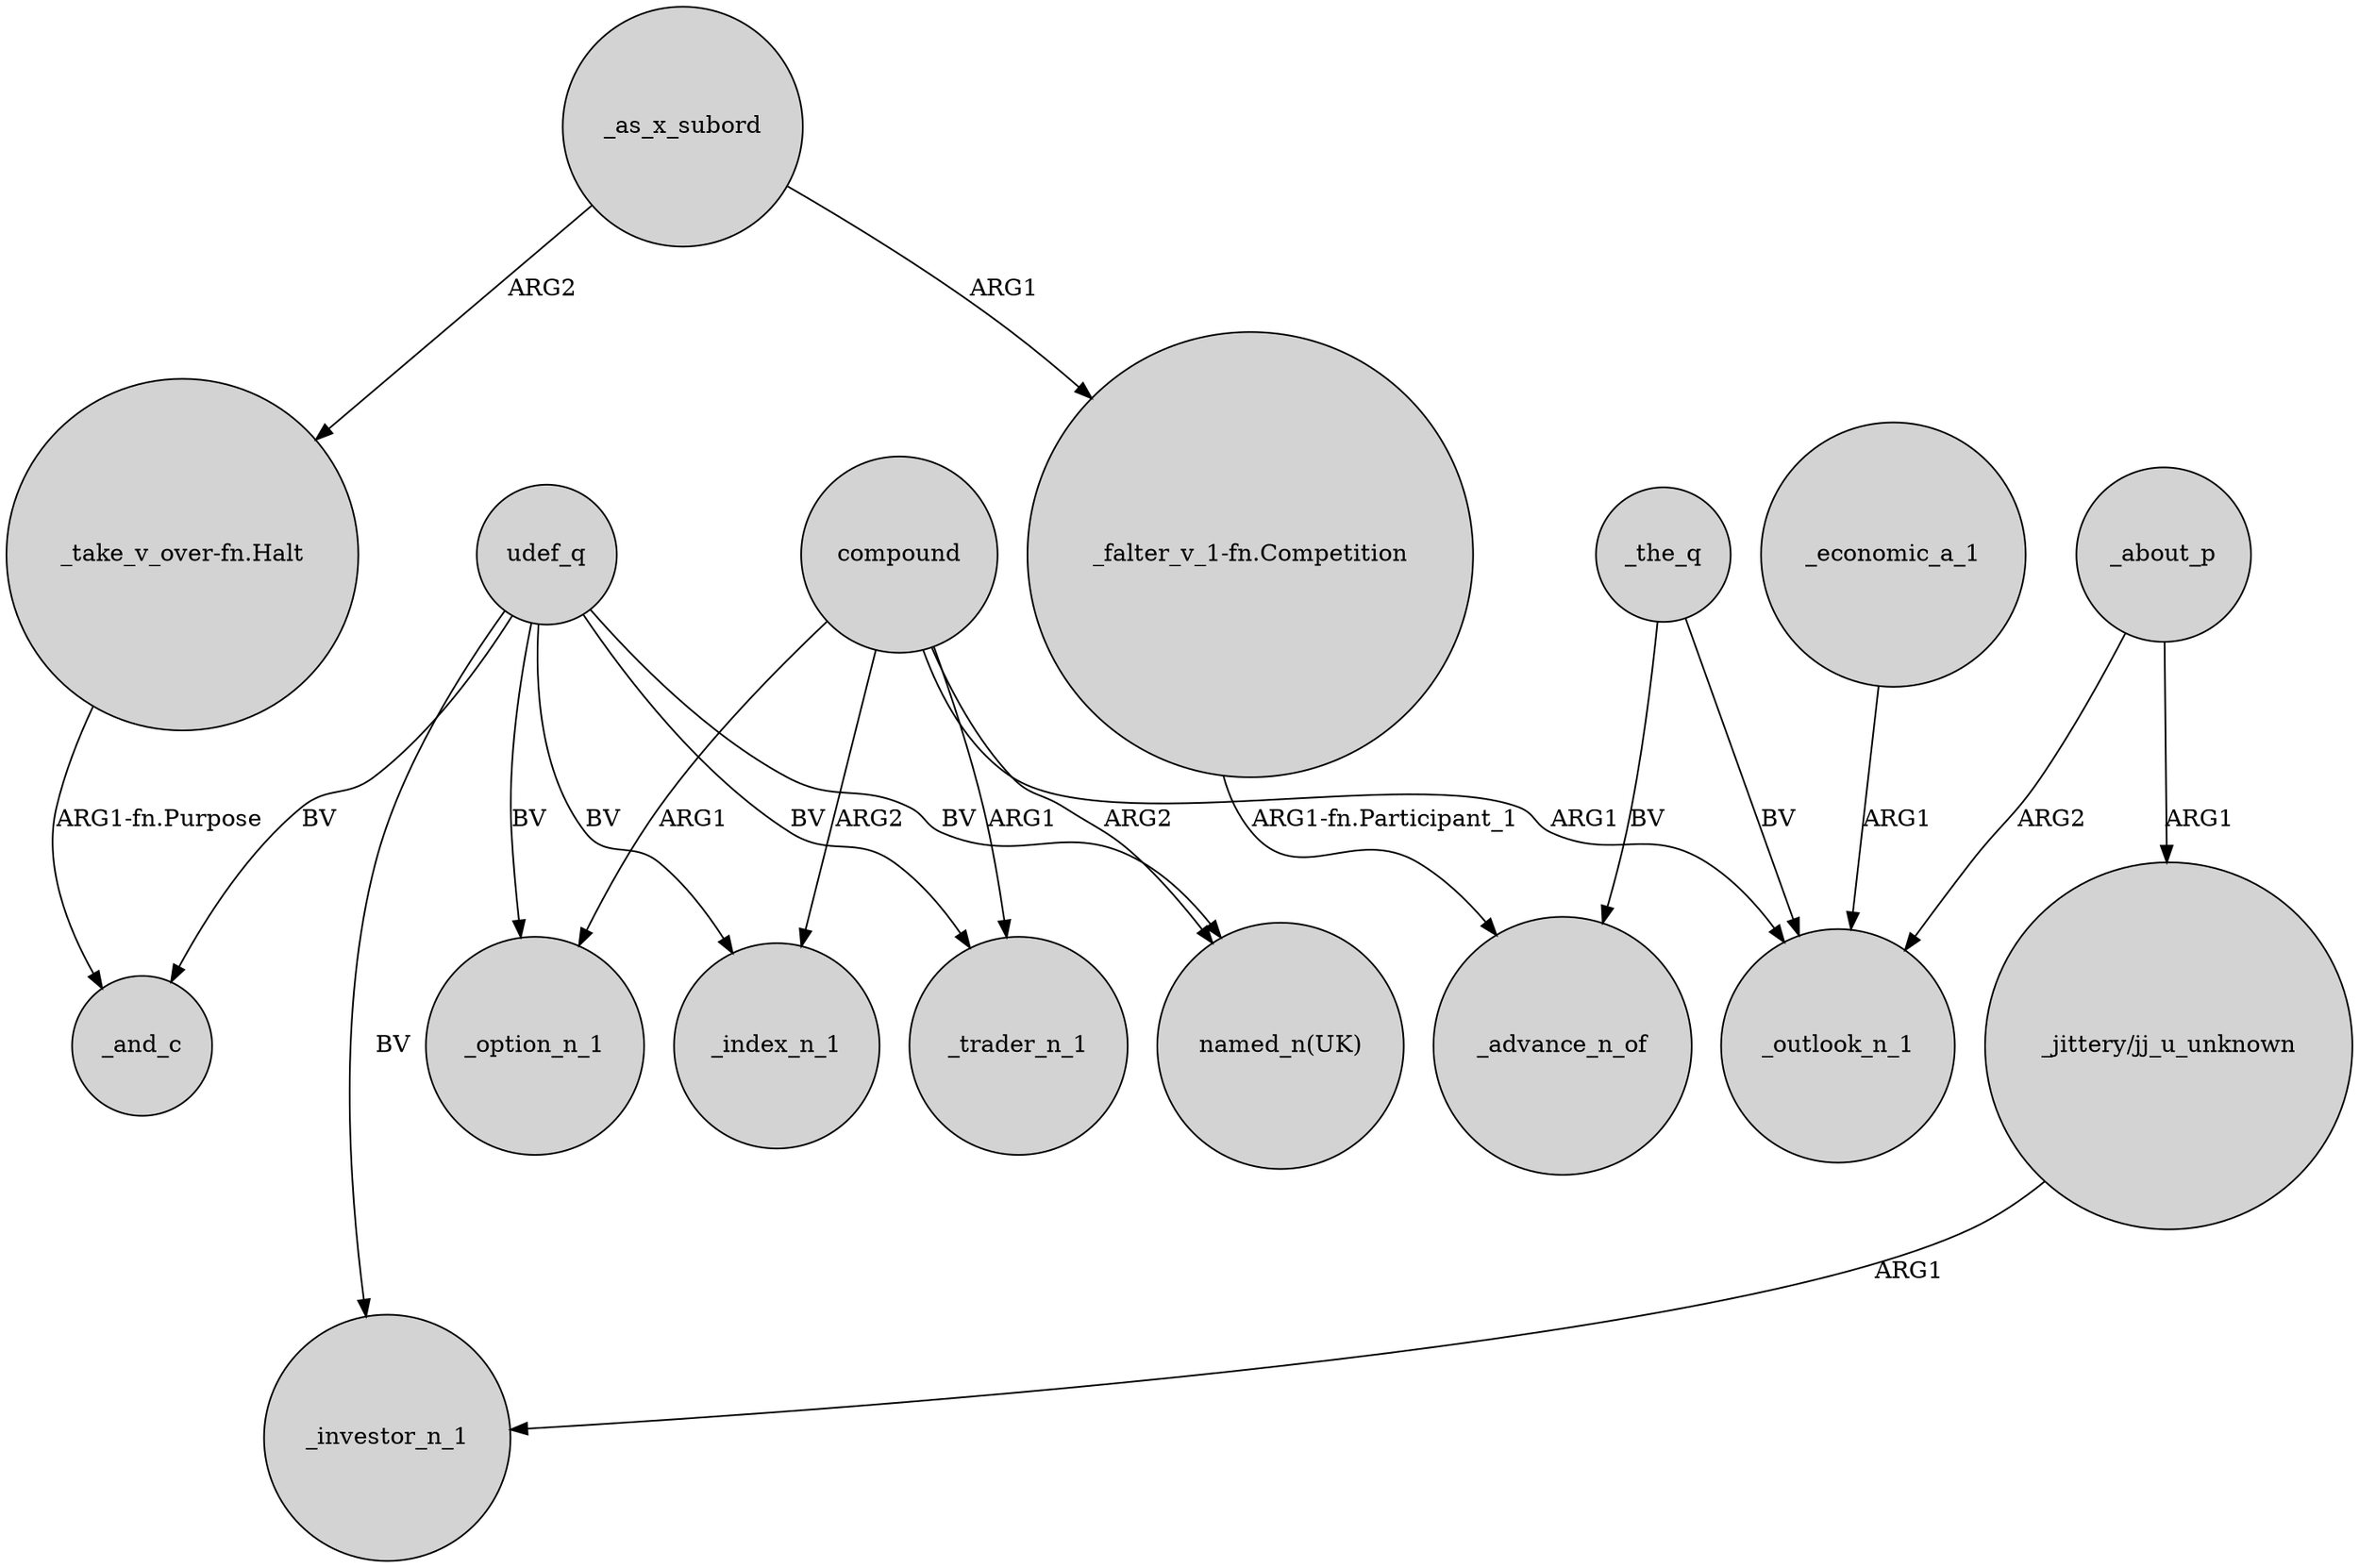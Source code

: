 digraph {
	node [shape=circle style=filled]
	_as_x_subord -> "_take_v_over-fn.Halt" [label=ARG2]
	_the_q -> _outlook_n_1 [label=BV]
	compound -> _trader_n_1 [label=ARG1]
	udef_q -> _option_n_1 [label=BV]
	udef_q -> _index_n_1 [label=BV]
	udef_q -> _and_c [label=BV]
	compound -> _option_n_1 [label=ARG1]
	"_falter_v_1-fn.Competition" -> _advance_n_of [label="ARG1-fn.Participant_1"]
	udef_q -> _trader_n_1 [label=BV]
	_economic_a_1 -> _outlook_n_1 [label=ARG1]
	_about_p -> "_jittery/jj_u_unknown" [label=ARG1]
	compound -> "named_n(UK)" [label=ARG2]
	udef_q -> "named_n(UK)" [label=BV]
	"_jittery/jj_u_unknown" -> _investor_n_1 [label=ARG1]
	_the_q -> _advance_n_of [label=BV]
	compound -> _index_n_1 [label=ARG2]
	_about_p -> _outlook_n_1 [label=ARG2]
	_as_x_subord -> "_falter_v_1-fn.Competition" [label=ARG1]
	udef_q -> _investor_n_1 [label=BV]
	"_take_v_over-fn.Halt" -> _and_c [label="ARG1-fn.Purpose"]
	compound -> _outlook_n_1 [label=ARG1]
}
